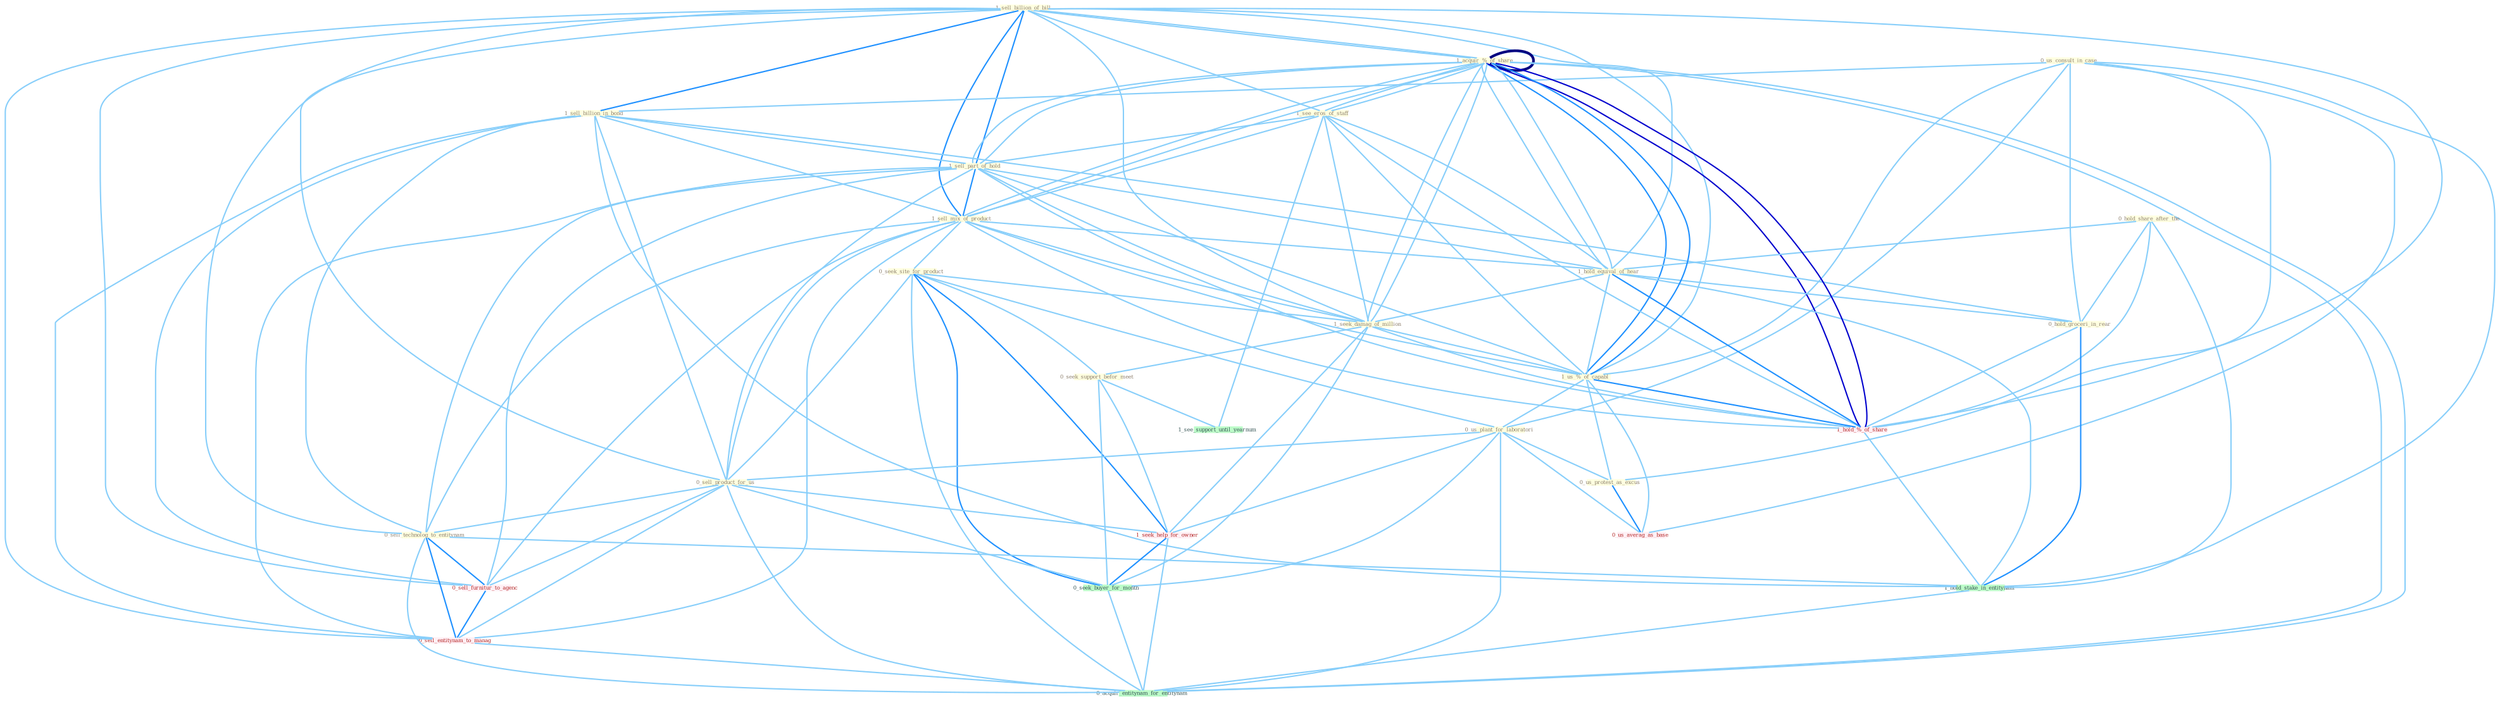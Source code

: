 Graph G{ 
    node
    [shape=polygon,style=filled,width=.5,height=.06,color="#BDFCC9",fixedsize=true,fontsize=4,
    fontcolor="#2f4f4f"];
    {node
    [color="#ffffe0", fontcolor="#8b7d6b"] "1_sell_billion_of_bill " "0_us_consult_in_case " "1_acquir_%_of_share " "1_sell_billion_in_bond " "1_see_eros_of_staff " "1_sell_part_of_hold " "1_sell_mix_of_product " "0_seek_site_for_product " "0_hold_share_after_the " "1_hold_equival_of_hear " "1_seek_damag_of_million " "1_us_%_of_capabl " "0_hold_groceri_in_rear " "0_us_plant_for_laboratori " "0_seek_support_befor_meet " "0_us_protest_as_excus " "0_sell_product_for_us " "0_sell_technolog_to_entitynam "}
{node [color="#fff0f5", fontcolor="#b22222"] "1_hold_%_of_share " "1_seek_help_for_owner " "1_acquir_%_of_share " "0_sell_furnitur_to_agenc " "0_us_averag_as_base " "0_sell_entitynam_to_manag "}
edge [color="#B0E2FF"];

	"1_sell_billion_of_bill " -- "1_acquir_%_of_share " [w="1", color="#87cefa" ];
	"1_sell_billion_of_bill " -- "1_sell_billion_in_bond " [w="2", color="#1e90ff" , len=0.8];
	"1_sell_billion_of_bill " -- "1_see_eros_of_staff " [w="1", color="#87cefa" ];
	"1_sell_billion_of_bill " -- "1_sell_part_of_hold " [w="2", color="#1e90ff" , len=0.8];
	"1_sell_billion_of_bill " -- "1_sell_mix_of_product " [w="2", color="#1e90ff" , len=0.8];
	"1_sell_billion_of_bill " -- "1_hold_equival_of_hear " [w="1", color="#87cefa" ];
	"1_sell_billion_of_bill " -- "1_seek_damag_of_million " [w="1", color="#87cefa" ];
	"1_sell_billion_of_bill " -- "1_us_%_of_capabl " [w="1", color="#87cefa" ];
	"1_sell_billion_of_bill " -- "0_sell_product_for_us " [w="1", color="#87cefa" ];
	"1_sell_billion_of_bill " -- "0_sell_technolog_to_entitynam " [w="1", color="#87cefa" ];
	"1_sell_billion_of_bill " -- "1_hold_%_of_share " [w="1", color="#87cefa" ];
	"1_sell_billion_of_bill " -- "1_acquir_%_of_share " [w="1", color="#87cefa" ];
	"1_sell_billion_of_bill " -- "0_sell_furnitur_to_agenc " [w="1", color="#87cefa" ];
	"1_sell_billion_of_bill " -- "0_sell_entitynam_to_manag " [w="1", color="#87cefa" ];
	"0_us_consult_in_case " -- "1_sell_billion_in_bond " [w="1", color="#87cefa" ];
	"0_us_consult_in_case " -- "1_us_%_of_capabl " [w="1", color="#87cefa" ];
	"0_us_consult_in_case " -- "0_hold_groceri_in_rear " [w="1", color="#87cefa" ];
	"0_us_consult_in_case " -- "0_us_plant_for_laboratori " [w="1", color="#87cefa" ];
	"0_us_consult_in_case " -- "0_us_protest_as_excus " [w="1", color="#87cefa" ];
	"0_us_consult_in_case " -- "1_hold_stake_in_entitynam " [w="1", color="#87cefa" ];
	"0_us_consult_in_case " -- "0_us_averag_as_base " [w="1", color="#87cefa" ];
	"1_acquir_%_of_share " -- "1_see_eros_of_staff " [w="1", color="#87cefa" ];
	"1_acquir_%_of_share " -- "1_sell_part_of_hold " [w="1", color="#87cefa" ];
	"1_acquir_%_of_share " -- "1_sell_mix_of_product " [w="1", color="#87cefa" ];
	"1_acquir_%_of_share " -- "1_hold_equival_of_hear " [w="1", color="#87cefa" ];
	"1_acquir_%_of_share " -- "1_seek_damag_of_million " [w="1", color="#87cefa" ];
	"1_acquir_%_of_share " -- "1_us_%_of_capabl " [w="2", color="#1e90ff" , len=0.8];
	"1_acquir_%_of_share " -- "1_hold_%_of_share " [w="3", color="#0000cd" , len=0.6];
	"1_acquir_%_of_share " -- "1_acquir_%_of_share " [w="4", style=bold, color="#000080", len=0.4];
	"1_acquir_%_of_share " -- "0_acquir_entitynam_for_entitynam " [w="1", color="#87cefa" ];
	"1_sell_billion_in_bond " -- "1_sell_part_of_hold " [w="1", color="#87cefa" ];
	"1_sell_billion_in_bond " -- "1_sell_mix_of_product " [w="1", color="#87cefa" ];
	"1_sell_billion_in_bond " -- "0_hold_groceri_in_rear " [w="1", color="#87cefa" ];
	"1_sell_billion_in_bond " -- "0_sell_product_for_us " [w="1", color="#87cefa" ];
	"1_sell_billion_in_bond " -- "0_sell_technolog_to_entitynam " [w="1", color="#87cefa" ];
	"1_sell_billion_in_bond " -- "1_hold_stake_in_entitynam " [w="1", color="#87cefa" ];
	"1_sell_billion_in_bond " -- "0_sell_furnitur_to_agenc " [w="1", color="#87cefa" ];
	"1_sell_billion_in_bond " -- "0_sell_entitynam_to_manag " [w="1", color="#87cefa" ];
	"1_see_eros_of_staff " -- "1_sell_part_of_hold " [w="1", color="#87cefa" ];
	"1_see_eros_of_staff " -- "1_sell_mix_of_product " [w="1", color="#87cefa" ];
	"1_see_eros_of_staff " -- "1_hold_equival_of_hear " [w="1", color="#87cefa" ];
	"1_see_eros_of_staff " -- "1_seek_damag_of_million " [w="1", color="#87cefa" ];
	"1_see_eros_of_staff " -- "1_us_%_of_capabl " [w="1", color="#87cefa" ];
	"1_see_eros_of_staff " -- "1_hold_%_of_share " [w="1", color="#87cefa" ];
	"1_see_eros_of_staff " -- "1_acquir_%_of_share " [w="1", color="#87cefa" ];
	"1_see_eros_of_staff " -- "1_see_support_until_yearnum " [w="1", color="#87cefa" ];
	"1_sell_part_of_hold " -- "1_sell_mix_of_product " [w="2", color="#1e90ff" , len=0.8];
	"1_sell_part_of_hold " -- "1_hold_equival_of_hear " [w="1", color="#87cefa" ];
	"1_sell_part_of_hold " -- "1_seek_damag_of_million " [w="1", color="#87cefa" ];
	"1_sell_part_of_hold " -- "1_us_%_of_capabl " [w="1", color="#87cefa" ];
	"1_sell_part_of_hold " -- "0_sell_product_for_us " [w="1", color="#87cefa" ];
	"1_sell_part_of_hold " -- "0_sell_technolog_to_entitynam " [w="1", color="#87cefa" ];
	"1_sell_part_of_hold " -- "1_hold_%_of_share " [w="1", color="#87cefa" ];
	"1_sell_part_of_hold " -- "1_acquir_%_of_share " [w="1", color="#87cefa" ];
	"1_sell_part_of_hold " -- "0_sell_furnitur_to_agenc " [w="1", color="#87cefa" ];
	"1_sell_part_of_hold " -- "0_sell_entitynam_to_manag " [w="1", color="#87cefa" ];
	"1_sell_mix_of_product " -- "0_seek_site_for_product " [w="1", color="#87cefa" ];
	"1_sell_mix_of_product " -- "1_hold_equival_of_hear " [w="1", color="#87cefa" ];
	"1_sell_mix_of_product " -- "1_seek_damag_of_million " [w="1", color="#87cefa" ];
	"1_sell_mix_of_product " -- "1_us_%_of_capabl " [w="1", color="#87cefa" ];
	"1_sell_mix_of_product " -- "0_sell_product_for_us " [w="1", color="#87cefa" ];
	"1_sell_mix_of_product " -- "0_sell_technolog_to_entitynam " [w="1", color="#87cefa" ];
	"1_sell_mix_of_product " -- "1_hold_%_of_share " [w="1", color="#87cefa" ];
	"1_sell_mix_of_product " -- "1_acquir_%_of_share " [w="1", color="#87cefa" ];
	"1_sell_mix_of_product " -- "0_sell_furnitur_to_agenc " [w="1", color="#87cefa" ];
	"1_sell_mix_of_product " -- "0_sell_entitynam_to_manag " [w="1", color="#87cefa" ];
	"0_seek_site_for_product " -- "1_seek_damag_of_million " [w="1", color="#87cefa" ];
	"0_seek_site_for_product " -- "0_us_plant_for_laboratori " [w="1", color="#87cefa" ];
	"0_seek_site_for_product " -- "0_seek_support_befor_meet " [w="1", color="#87cefa" ];
	"0_seek_site_for_product " -- "0_sell_product_for_us " [w="1", color="#87cefa" ];
	"0_seek_site_for_product " -- "1_seek_help_for_owner " [w="2", color="#1e90ff" , len=0.8];
	"0_seek_site_for_product " -- "0_seek_buyer_for_month " [w="2", color="#1e90ff" , len=0.8];
	"0_seek_site_for_product " -- "0_acquir_entitynam_for_entitynam " [w="1", color="#87cefa" ];
	"0_hold_share_after_the " -- "1_hold_equival_of_hear " [w="1", color="#87cefa" ];
	"0_hold_share_after_the " -- "0_hold_groceri_in_rear " [w="1", color="#87cefa" ];
	"0_hold_share_after_the " -- "1_hold_%_of_share " [w="1", color="#87cefa" ];
	"0_hold_share_after_the " -- "1_hold_stake_in_entitynam " [w="1", color="#87cefa" ];
	"1_hold_equival_of_hear " -- "1_seek_damag_of_million " [w="1", color="#87cefa" ];
	"1_hold_equival_of_hear " -- "1_us_%_of_capabl " [w="1", color="#87cefa" ];
	"1_hold_equival_of_hear " -- "0_hold_groceri_in_rear " [w="1", color="#87cefa" ];
	"1_hold_equival_of_hear " -- "1_hold_%_of_share " [w="2", color="#1e90ff" , len=0.8];
	"1_hold_equival_of_hear " -- "1_hold_stake_in_entitynam " [w="1", color="#87cefa" ];
	"1_hold_equival_of_hear " -- "1_acquir_%_of_share " [w="1", color="#87cefa" ];
	"1_seek_damag_of_million " -- "1_us_%_of_capabl " [w="1", color="#87cefa" ];
	"1_seek_damag_of_million " -- "0_seek_support_befor_meet " [w="1", color="#87cefa" ];
	"1_seek_damag_of_million " -- "1_hold_%_of_share " [w="1", color="#87cefa" ];
	"1_seek_damag_of_million " -- "1_seek_help_for_owner " [w="1", color="#87cefa" ];
	"1_seek_damag_of_million " -- "0_seek_buyer_for_month " [w="1", color="#87cefa" ];
	"1_seek_damag_of_million " -- "1_acquir_%_of_share " [w="1", color="#87cefa" ];
	"1_us_%_of_capabl " -- "0_us_plant_for_laboratori " [w="1", color="#87cefa" ];
	"1_us_%_of_capabl " -- "0_us_protest_as_excus " [w="1", color="#87cefa" ];
	"1_us_%_of_capabl " -- "1_hold_%_of_share " [w="2", color="#1e90ff" , len=0.8];
	"1_us_%_of_capabl " -- "1_acquir_%_of_share " [w="2", color="#1e90ff" , len=0.8];
	"1_us_%_of_capabl " -- "0_us_averag_as_base " [w="1", color="#87cefa" ];
	"0_hold_groceri_in_rear " -- "1_hold_%_of_share " [w="1", color="#87cefa" ];
	"0_hold_groceri_in_rear " -- "1_hold_stake_in_entitynam " [w="2", color="#1e90ff" , len=0.8];
	"0_us_plant_for_laboratori " -- "0_us_protest_as_excus " [w="1", color="#87cefa" ];
	"0_us_plant_for_laboratori " -- "0_sell_product_for_us " [w="1", color="#87cefa" ];
	"0_us_plant_for_laboratori " -- "1_seek_help_for_owner " [w="1", color="#87cefa" ];
	"0_us_plant_for_laboratori " -- "0_seek_buyer_for_month " [w="1", color="#87cefa" ];
	"0_us_plant_for_laboratori " -- "0_us_averag_as_base " [w="1", color="#87cefa" ];
	"0_us_plant_for_laboratori " -- "0_acquir_entitynam_for_entitynam " [w="1", color="#87cefa" ];
	"0_seek_support_befor_meet " -- "1_seek_help_for_owner " [w="1", color="#87cefa" ];
	"0_seek_support_befor_meet " -- "0_seek_buyer_for_month " [w="1", color="#87cefa" ];
	"0_seek_support_befor_meet " -- "1_see_support_until_yearnum " [w="1", color="#87cefa" ];
	"0_us_protest_as_excus " -- "0_us_averag_as_base " [w="2", color="#1e90ff" , len=0.8];
	"0_sell_product_for_us " -- "0_sell_technolog_to_entitynam " [w="1", color="#87cefa" ];
	"0_sell_product_for_us " -- "1_seek_help_for_owner " [w="1", color="#87cefa" ];
	"0_sell_product_for_us " -- "0_seek_buyer_for_month " [w="1", color="#87cefa" ];
	"0_sell_product_for_us " -- "0_sell_furnitur_to_agenc " [w="1", color="#87cefa" ];
	"0_sell_product_for_us " -- "0_sell_entitynam_to_manag " [w="1", color="#87cefa" ];
	"0_sell_product_for_us " -- "0_acquir_entitynam_for_entitynam " [w="1", color="#87cefa" ];
	"0_sell_technolog_to_entitynam " -- "1_hold_stake_in_entitynam " [w="1", color="#87cefa" ];
	"0_sell_technolog_to_entitynam " -- "0_sell_furnitur_to_agenc " [w="2", color="#1e90ff" , len=0.8];
	"0_sell_technolog_to_entitynam " -- "0_sell_entitynam_to_manag " [w="2", color="#1e90ff" , len=0.8];
	"0_sell_technolog_to_entitynam " -- "0_acquir_entitynam_for_entitynam " [w="1", color="#87cefa" ];
	"1_hold_%_of_share " -- "1_hold_stake_in_entitynam " [w="1", color="#87cefa" ];
	"1_hold_%_of_share " -- "1_acquir_%_of_share " [w="3", color="#0000cd" , len=0.6];
	"1_hold_stake_in_entitynam " -- "0_acquir_entitynam_for_entitynam " [w="1", color="#87cefa" ];
	"1_seek_help_for_owner " -- "0_seek_buyer_for_month " [w="2", color="#1e90ff" , len=0.8];
	"1_seek_help_for_owner " -- "0_acquir_entitynam_for_entitynam " [w="1", color="#87cefa" ];
	"0_seek_buyer_for_month " -- "0_acquir_entitynam_for_entitynam " [w="1", color="#87cefa" ];
	"1_acquir_%_of_share " -- "0_acquir_entitynam_for_entitynam " [w="1", color="#87cefa" ];
	"0_sell_furnitur_to_agenc " -- "0_sell_entitynam_to_manag " [w="2", color="#1e90ff" , len=0.8];
	"0_sell_entitynam_to_manag " -- "0_acquir_entitynam_for_entitynam " [w="1", color="#87cefa" ];
}